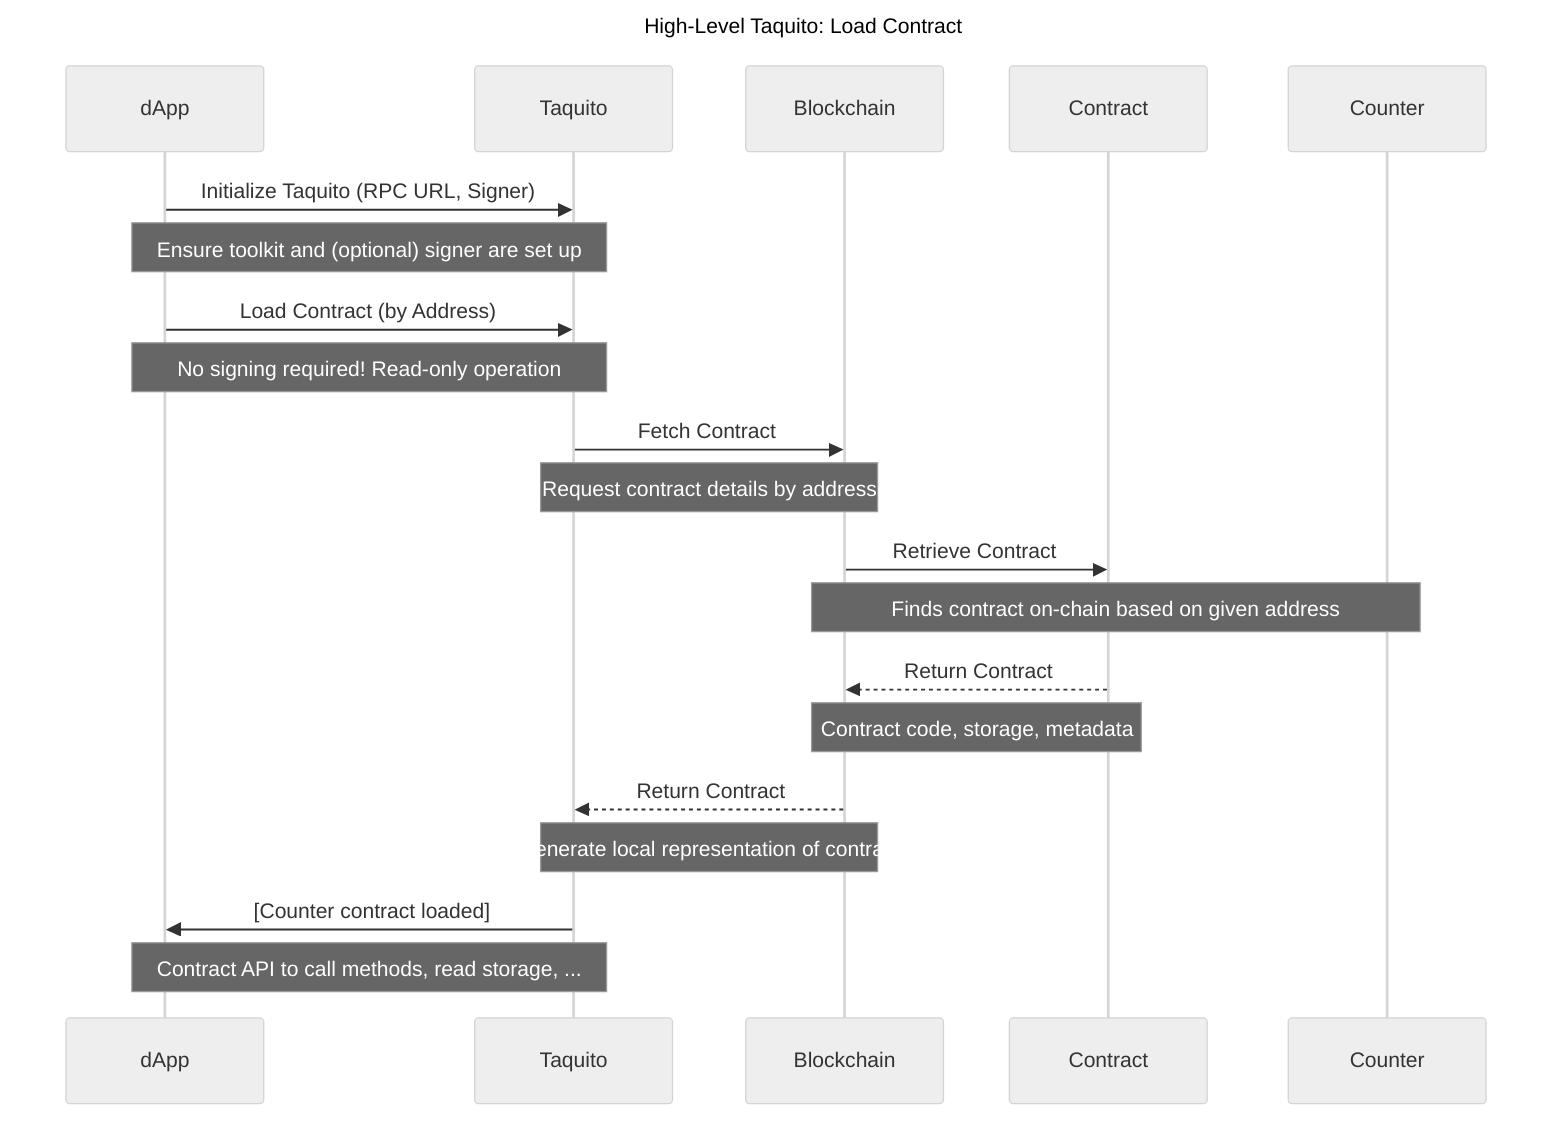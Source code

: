 ---
title: "High-Level Taquito: Load Contract"
---
%%{init: {'theme': 'neutral'}}%%
sequenceDiagram
  participant dApp
  participant Taquito
  participant Blockchain
  participant Contract

  dApp->>Taquito: Initialize Taquito (RPC URL, Signer)
  Note over dApp,Taquito: Ensure toolkit and (optional) signer are set up

  dApp->>Taquito: Load Contract (by Address)
  Note over dApp, Taquito: No signing required! Read-only operation

  Taquito->>Blockchain: Fetch Contract
  Note over Taquito,Blockchain: Request contract details by address

  Blockchain->>Contract: Retrieve Contract
  Note over Blockchain,Counter: Finds contract on-chain based on given address

  Contract-->>Blockchain: Return Contract
  Note over Contract,Blockchain: Contract code, storage, metadata

  Blockchain-->>Taquito: Return Contract
  Note over Blockchain,Taquito: Generate local representation of contract

  Taquito->>dApp: [Counter contract loaded]
  Note over Taquito,dApp: Contract API to call methods, read storage, ...